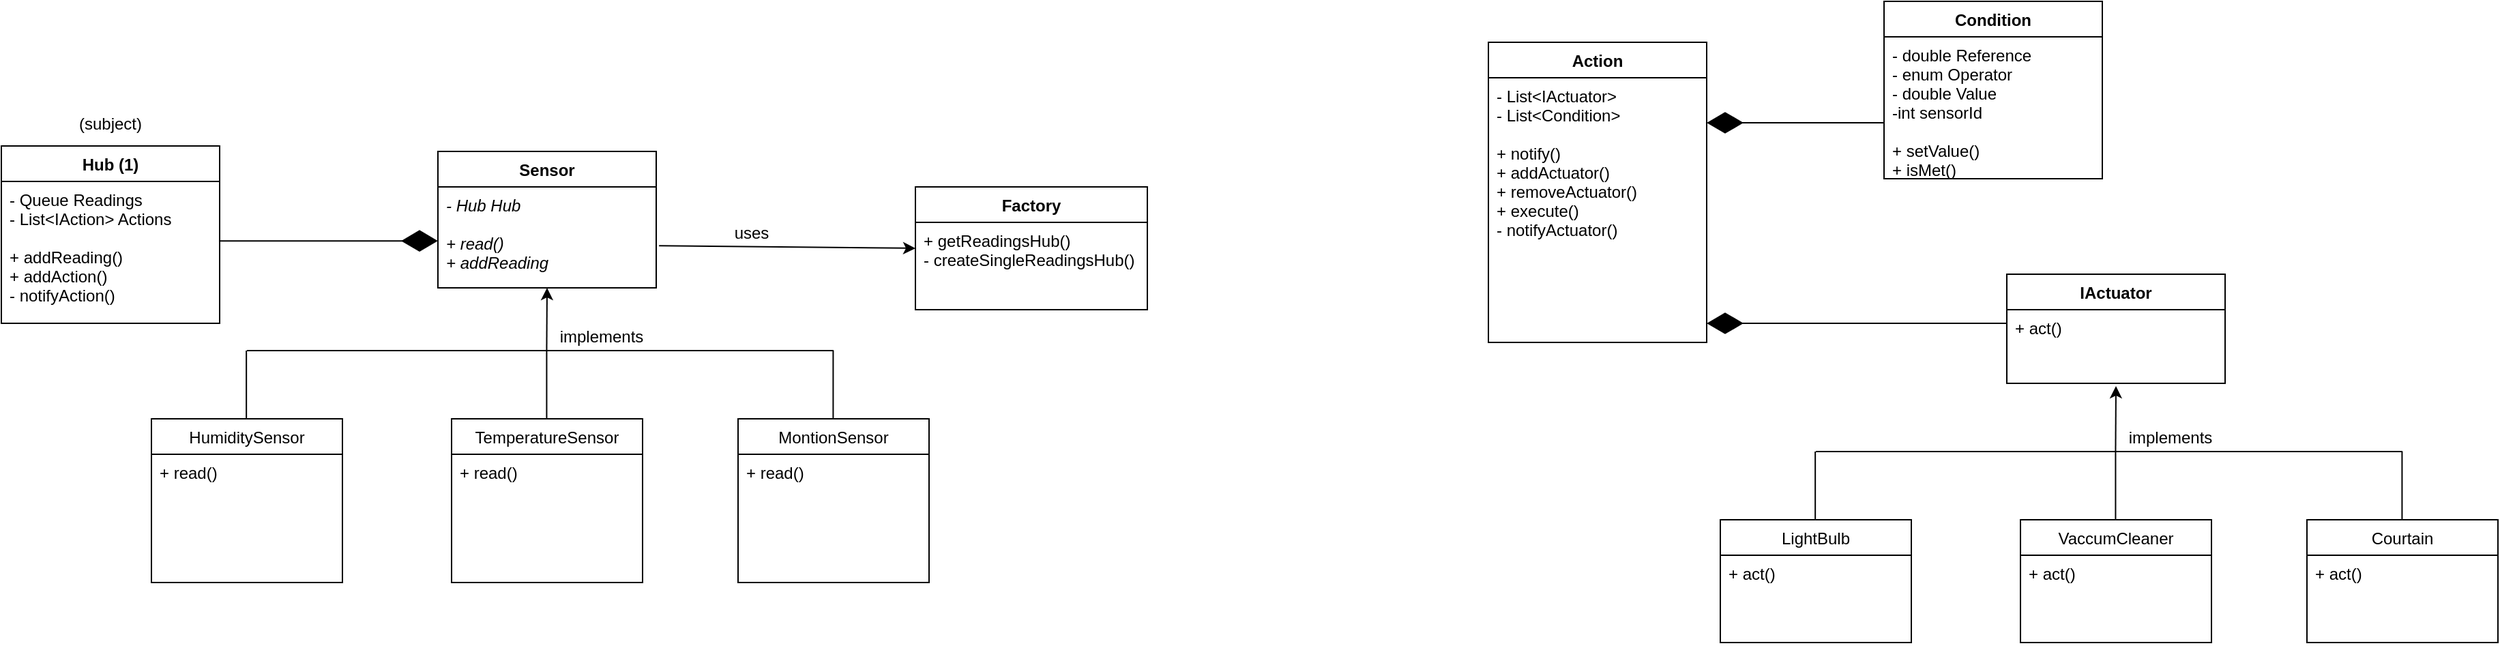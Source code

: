 <mxfile version="13.8.1" type="github" pages="2">
  <diagram id="-DA3yOhJrs75YxF_aAcX" name="Infrastructure">
    <mxGraphModel dx="2138" dy="579" grid="1" gridSize="10" guides="1" tooltips="1" connect="1" arrows="1" fold="1" page="1" pageScale="1" pageWidth="1100" pageHeight="850" math="0" shadow="0">
      <root>
        <mxCell id="s73eVonxJGU-Df75ncPL-0" />
        <mxCell id="s73eVonxJGU-Df75ncPL-1" parent="s73eVonxJGU-Df75ncPL-0" />
        <mxCell id="da1yrMn-F6lypCbw3D-A-13" value="" style="endArrow=none;html=1;" parent="s73eVonxJGU-Df75ncPL-1" edge="1">
          <mxGeometry width="50" height="50" relative="1" as="geometry">
            <mxPoint x="300" y="410" as="sourcePoint" />
            <mxPoint x="730" y="410" as="targetPoint" />
          </mxGeometry>
        </mxCell>
        <mxCell id="da1yrMn-F6lypCbw3D-A-14" value="" style="endArrow=classic;html=1;entryX=0.5;entryY=1.037;entryDx=0;entryDy=0;entryPerimeter=0;" parent="s73eVonxJGU-Df75ncPL-1" target="da1yrMn-F6lypCbw3D-A-10" edge="1">
          <mxGeometry width="50" height="50" relative="1" as="geometry">
            <mxPoint x="519.71" y="410" as="sourcePoint" />
            <mxPoint x="519.71" y="380" as="targetPoint" />
          </mxGeometry>
        </mxCell>
        <mxCell id="da1yrMn-F6lypCbw3D-A-15" value="" style="endArrow=none;html=1;" parent="s73eVonxJGU-Df75ncPL-1" edge="1">
          <mxGeometry width="50" height="50" relative="1" as="geometry">
            <mxPoint x="299.58" y="460" as="sourcePoint" />
            <mxPoint x="299.58" y="410" as="targetPoint" />
          </mxGeometry>
        </mxCell>
        <mxCell id="da1yrMn-F6lypCbw3D-A-16" value="" style="endArrow=none;html=1;" parent="s73eVonxJGU-Df75ncPL-1" edge="1">
          <mxGeometry width="50" height="50" relative="1" as="geometry">
            <mxPoint x="519.71" y="460" as="sourcePoint" />
            <mxPoint x="519.71" y="410" as="targetPoint" />
          </mxGeometry>
        </mxCell>
        <mxCell id="da1yrMn-F6lypCbw3D-A-17" value="" style="endArrow=none;html=1;" parent="s73eVonxJGU-Df75ncPL-1" edge="1">
          <mxGeometry width="50" height="50" relative="1" as="geometry">
            <mxPoint x="729.71" y="460" as="sourcePoint" />
            <mxPoint x="729.71" y="410" as="targetPoint" />
          </mxGeometry>
        </mxCell>
        <mxCell id="da1yrMn-F6lypCbw3D-A-18" value="implements" style="text;html=1;strokeColor=none;fillColor=none;align=center;verticalAlign=middle;whiteSpace=wrap;rounded=0;" parent="s73eVonxJGU-Df75ncPL-1" vertex="1">
          <mxGeometry x="540" y="390" width="40" height="20" as="geometry" />
        </mxCell>
        <mxCell id="yHA-x2E08DUfk_bQ417R-17" value="" style="endArrow=none;html=1;" parent="s73eVonxJGU-Df75ncPL-1" edge="1">
          <mxGeometry width="50" height="50" relative="1" as="geometry">
            <mxPoint x="-850" y="336" as="sourcePoint" />
            <mxPoint x="-420.0" y="336" as="targetPoint" />
          </mxGeometry>
        </mxCell>
        <mxCell id="yHA-x2E08DUfk_bQ417R-18" value="" style="endArrow=classic;html=1;" parent="s73eVonxJGU-Df75ncPL-1" edge="1">
          <mxGeometry width="50" height="50" relative="1" as="geometry">
            <mxPoint x="-630.29" y="336" as="sourcePoint" />
            <mxPoint x="-630" y="290" as="targetPoint" />
          </mxGeometry>
        </mxCell>
        <mxCell id="yHA-x2E08DUfk_bQ417R-19" value="" style="endArrow=none;html=1;" parent="s73eVonxJGU-Df75ncPL-1" edge="1">
          <mxGeometry width="50" height="50" relative="1" as="geometry">
            <mxPoint x="-850.42" y="386" as="sourcePoint" />
            <mxPoint x="-850.42" y="336" as="targetPoint" />
          </mxGeometry>
        </mxCell>
        <mxCell id="yHA-x2E08DUfk_bQ417R-20" value="" style="endArrow=none;html=1;" parent="s73eVonxJGU-Df75ncPL-1" edge="1">
          <mxGeometry width="50" height="50" relative="1" as="geometry">
            <mxPoint x="-630.29" y="386" as="sourcePoint" />
            <mxPoint x="-630.29" y="336" as="targetPoint" />
          </mxGeometry>
        </mxCell>
        <mxCell id="yHA-x2E08DUfk_bQ417R-21" value="" style="endArrow=none;html=1;" parent="s73eVonxJGU-Df75ncPL-1" edge="1">
          <mxGeometry width="50" height="50" relative="1" as="geometry">
            <mxPoint x="-420.29" y="386" as="sourcePoint" />
            <mxPoint x="-420.29" y="336" as="targetPoint" />
          </mxGeometry>
        </mxCell>
        <mxCell id="yHA-x2E08DUfk_bQ417R-33" value="implements" style="text;html=1;strokeColor=none;fillColor=none;align=center;verticalAlign=middle;whiteSpace=wrap;rounded=0;" parent="s73eVonxJGU-Df75ncPL-1" vertex="1">
          <mxGeometry x="-610" y="316" width="40" height="20" as="geometry" />
        </mxCell>
        <mxCell id="yHA-x2E08DUfk_bQ417R-40" value="" style="endArrow=classic;html=1;exitX=1.013;exitY=0.582;exitDx=0;exitDy=0;exitPerimeter=0;" parent="s73eVonxJGU-Df75ncPL-1" source="yHA-x2E08DUfk_bQ417R-30" edge="1">
          <mxGeometry width="50" height="50" relative="1" as="geometry">
            <mxPoint x="-540" y="261" as="sourcePoint" />
            <mxPoint x="-360" y="261" as="targetPoint" />
          </mxGeometry>
        </mxCell>
        <mxCell id="yHA-x2E08DUfk_bQ417R-42" value="(subject)" style="text;html=1;strokeColor=none;fillColor=none;align=center;verticalAlign=middle;whiteSpace=wrap;rounded=0;" parent="s73eVonxJGU-Df75ncPL-1" vertex="1">
          <mxGeometry x="-970" y="160" width="40" height="20" as="geometry" />
        </mxCell>
        <mxCell id="yHA-x2E08DUfk_bQ417R-44" value="uses" style="text;html=1;strokeColor=none;fillColor=none;align=center;verticalAlign=middle;whiteSpace=wrap;rounded=0;" parent="s73eVonxJGU-Df75ncPL-1" vertex="1">
          <mxGeometry x="-500" y="240" width="40" height="20" as="geometry" />
        </mxCell>
        <mxCell id="yHA-x2E08DUfk_bQ417R-48" value="" style="endArrow=diamondThin;endFill=1;endSize=24;html=1;" parent="s73eVonxJGU-Df75ncPL-1" edge="1">
          <mxGeometry width="160" relative="1" as="geometry">
            <mxPoint x="-870" y="255.58" as="sourcePoint" />
            <mxPoint x="-710" y="255.58" as="targetPoint" />
          </mxGeometry>
        </mxCell>
        <mxCell id="yHA-x2E08DUfk_bQ417R-50" value="" style="endArrow=diamondThin;endFill=1;endSize=24;html=1;" parent="s73eVonxJGU-Df75ncPL-1" edge="1">
          <mxGeometry width="160" relative="1" as="geometry">
            <mxPoint x="350" y="169" as="sourcePoint" />
            <mxPoint x="220" y="169" as="targetPoint" />
          </mxGeometry>
        </mxCell>
        <mxCell id="yHA-x2E08DUfk_bQ417R-51" value="" style="endArrow=diamondThin;endFill=1;endSize=24;html=1;" parent="s73eVonxJGU-Df75ncPL-1" edge="1">
          <mxGeometry width="160" relative="1" as="geometry">
            <mxPoint x="440" y="316" as="sourcePoint" />
            <mxPoint x="220" y="316" as="targetPoint" />
          </mxGeometry>
        </mxCell>
        <mxCell id="yHA-x2E08DUfk_bQ417R-46" value="Factory" style="swimlane;fontStyle=1;childLayout=stackLayout;horizontal=1;startSize=26;fillColor=none;horizontalStack=0;resizeParent=1;resizeParentMax=0;resizeLast=0;collapsible=1;marginBottom=0;" parent="s73eVonxJGU-Df75ncPL-1" vertex="1">
          <mxGeometry x="-360" y="216" width="170" height="90" as="geometry" />
        </mxCell>
        <mxCell id="yHA-x2E08DUfk_bQ417R-47" value="+ getReadingsHub()&#xa;- createSingleReadingsHub()" style="text;strokeColor=none;fillColor=none;align=left;verticalAlign=top;spacingLeft=4;spacingRight=4;overflow=hidden;rotatable=0;points=[[0,0.5],[1,0.5]];portConstraint=eastwest;" parent="yHA-x2E08DUfk_bQ417R-46" vertex="1">
          <mxGeometry y="26" width="170" height="64" as="geometry" />
        </mxCell>
        <mxCell id="yHA-x2E08DUfk_bQ417R-23" value="HumiditySensor" style="swimlane;fontStyle=0;childLayout=stackLayout;horizontal=1;startSize=26;fillColor=none;horizontalStack=0;resizeParent=1;resizeParentMax=0;resizeLast=0;collapsible=1;marginBottom=0;" parent="s73eVonxJGU-Df75ncPL-1" vertex="1">
          <mxGeometry x="-920" y="386" width="140" height="120" as="geometry" />
        </mxCell>
        <mxCell id="yHA-x2E08DUfk_bQ417R-24" value="+ read()&#xa;" style="text;strokeColor=none;fillColor=none;align=left;verticalAlign=top;spacingLeft=4;spacingRight=4;overflow=hidden;rotatable=0;points=[[0,0.5],[1,0.5]];portConstraint=eastwest;fontStyle=0" parent="yHA-x2E08DUfk_bQ417R-23" vertex="1">
          <mxGeometry y="26" width="140" height="94" as="geometry" />
        </mxCell>
        <mxCell id="yHA-x2E08DUfk_bQ417R-25" value="TemperatureSensor" style="swimlane;fontStyle=0;childLayout=stackLayout;horizontal=1;startSize=26;fillColor=none;horizontalStack=0;resizeParent=1;resizeParentMax=0;resizeLast=0;collapsible=1;marginBottom=0;" parent="s73eVonxJGU-Df75ncPL-1" vertex="1">
          <mxGeometry x="-700" y="386" width="140" height="120" as="geometry" />
        </mxCell>
        <mxCell id="yHA-x2E08DUfk_bQ417R-26" value="+ read()&#xa;" style="text;strokeColor=none;fillColor=none;align=left;verticalAlign=top;spacingLeft=4;spacingRight=4;overflow=hidden;rotatable=0;points=[[0,0.5],[1,0.5]];portConstraint=eastwest;" parent="yHA-x2E08DUfk_bQ417R-25" vertex="1">
          <mxGeometry y="26" width="140" height="94" as="geometry" />
        </mxCell>
        <mxCell id="yHA-x2E08DUfk_bQ417R-27" value="MontionSensor" style="swimlane;fontStyle=0;childLayout=stackLayout;horizontal=1;startSize=26;fillColor=none;horizontalStack=0;resizeParent=1;resizeParentMax=0;resizeLast=0;collapsible=1;marginBottom=0;" parent="s73eVonxJGU-Df75ncPL-1" vertex="1">
          <mxGeometry x="-490" y="386" width="140" height="120" as="geometry" />
        </mxCell>
        <mxCell id="yHA-x2E08DUfk_bQ417R-28" value="+ read()" style="text;strokeColor=none;fillColor=none;align=left;verticalAlign=top;spacingLeft=4;spacingRight=4;overflow=hidden;rotatable=0;points=[[0,0.5],[1,0.5]];portConstraint=eastwest;" parent="yHA-x2E08DUfk_bQ417R-27" vertex="1">
          <mxGeometry y="26" width="140" height="94" as="geometry" />
        </mxCell>
        <mxCell id="yHA-x2E08DUfk_bQ417R-29" value="Sensor" style="swimlane;fontStyle=1;align=center;verticalAlign=top;childLayout=stackLayout;horizontal=1;startSize=26;horizontalStack=0;resizeParent=1;resizeParentMax=0;resizeLast=0;collapsible=1;marginBottom=0;" parent="s73eVonxJGU-Df75ncPL-1" vertex="1">
          <mxGeometry x="-710" y="190" width="160" height="100" as="geometry" />
        </mxCell>
        <mxCell id="yHA-x2E08DUfk_bQ417R-30" value="- Hub Hub&#xa;&#xa;+ read()&#xa;+ addReading" style="text;strokeColor=none;fillColor=none;align=left;verticalAlign=top;spacingLeft=4;spacingRight=4;overflow=hidden;rotatable=0;points=[[0,0.5],[1,0.5]];portConstraint=eastwest;fontStyle=2" parent="yHA-x2E08DUfk_bQ417R-29" vertex="1">
          <mxGeometry y="26" width="160" height="74" as="geometry" />
        </mxCell>
        <mxCell id="yHA-x2E08DUfk_bQ417R-38" value="Hub (1)" style="swimlane;fontStyle=1;align=center;verticalAlign=top;childLayout=stackLayout;horizontal=1;startSize=26;horizontalStack=0;resizeParent=1;resizeParentMax=0;resizeLast=0;collapsible=1;marginBottom=0;" parent="s73eVonxJGU-Df75ncPL-1" vertex="1">
          <mxGeometry x="-1030" y="186" width="160" height="130" as="geometry" />
        </mxCell>
        <mxCell id="yHA-x2E08DUfk_bQ417R-39" value="- Queue Readings&#xa;- List&lt;IAction&gt; Actions&#xa;&#xa;+ addReading()&#xa;+ addAction()&#xa;- notifyAction()" style="text;strokeColor=none;fillColor=none;align=left;verticalAlign=top;spacingLeft=4;spacingRight=4;overflow=hidden;rotatable=0;points=[[0,0.5],[1,0.5]];portConstraint=eastwest;fontStyle=0" parent="yHA-x2E08DUfk_bQ417R-38" vertex="1">
          <mxGeometry y="26" width="160" height="104" as="geometry" />
        </mxCell>
        <mxCell id="yHA-x2E08DUfk_bQ417R-36" value="Condition" style="swimlane;fontStyle=1;align=center;verticalAlign=top;childLayout=stackLayout;horizontal=1;startSize=26;horizontalStack=0;resizeParent=1;resizeParentMax=0;resizeLast=0;collapsible=1;marginBottom=0;" parent="s73eVonxJGU-Df75ncPL-1" vertex="1">
          <mxGeometry x="350" y="80" width="160" height="130" as="geometry" />
        </mxCell>
        <mxCell id="yHA-x2E08DUfk_bQ417R-37" value="- double Reference&#xa;- enum Operator&#xa;- double Value&#xa;-int sensorId&#xa;&#xa;+ setValue()&#xa;+ isMet()&#xa;&#xa;" style="text;strokeColor=none;fillColor=none;align=left;verticalAlign=top;spacingLeft=4;spacingRight=4;overflow=hidden;rotatable=0;points=[[0,0.5],[1,0.5]];portConstraint=eastwest;fontStyle=0" parent="yHA-x2E08DUfk_bQ417R-36" vertex="1">
          <mxGeometry y="26" width="160" height="104" as="geometry" />
        </mxCell>
        <mxCell id="yHA-x2E08DUfk_bQ417R-34" value="Action" style="swimlane;fontStyle=1;align=center;verticalAlign=top;childLayout=stackLayout;horizontal=1;startSize=26;horizontalStack=0;resizeParent=1;resizeParentMax=0;resizeLast=0;collapsible=1;marginBottom=0;" parent="s73eVonxJGU-Df75ncPL-1" vertex="1">
          <mxGeometry x="60" y="110" width="160" height="220" as="geometry" />
        </mxCell>
        <mxCell id="yHA-x2E08DUfk_bQ417R-35" value="- List&lt;IActuator&gt;&#xa;- List&lt;Condition&gt;&#xa;&#xa;+ notify()&#xa;+ addActuator()&#xa;+ removeActuator()&#xa;+ execute()&#xa;- notifyActuator()&#xa;&#xa;" style="text;strokeColor=none;fillColor=none;align=left;verticalAlign=top;spacingLeft=4;spacingRight=4;overflow=hidden;rotatable=0;points=[[0,0.5],[1,0.5]];portConstraint=eastwest;fontStyle=0" parent="yHA-x2E08DUfk_bQ417R-34" vertex="1">
          <mxGeometry y="26" width="160" height="194" as="geometry" />
        </mxCell>
        <mxCell id="da1yrMn-F6lypCbw3D-A-3" value="LightBulb" style="swimlane;fontStyle=0;childLayout=stackLayout;horizontal=1;startSize=26;fillColor=none;horizontalStack=0;resizeParent=1;resizeParentMax=0;resizeLast=0;collapsible=1;marginBottom=0;" parent="s73eVonxJGU-Df75ncPL-1" vertex="1">
          <mxGeometry x="230" y="460" width="140" height="90" as="geometry" />
        </mxCell>
        <mxCell id="da1yrMn-F6lypCbw3D-A-4" value="+ act()" style="text;strokeColor=none;fillColor=none;align=left;verticalAlign=top;spacingLeft=4;spacingRight=4;overflow=hidden;rotatable=0;points=[[0,0.5],[1,0.5]];portConstraint=eastwest;fontStyle=0" parent="da1yrMn-F6lypCbw3D-A-3" vertex="1">
          <mxGeometry y="26" width="140" height="64" as="geometry" />
        </mxCell>
        <mxCell id="da1yrMn-F6lypCbw3D-A-5" value="VaccumCleaner" style="swimlane;fontStyle=0;childLayout=stackLayout;horizontal=1;startSize=26;fillColor=none;horizontalStack=0;resizeParent=1;resizeParentMax=0;resizeLast=0;collapsible=1;marginBottom=0;" parent="s73eVonxJGU-Df75ncPL-1" vertex="1">
          <mxGeometry x="450" y="460" width="140" height="90" as="geometry" />
        </mxCell>
        <mxCell id="da1yrMn-F6lypCbw3D-A-6" value="+ act()" style="text;strokeColor=none;fillColor=none;align=left;verticalAlign=top;spacingLeft=4;spacingRight=4;overflow=hidden;rotatable=0;points=[[0,0.5],[1,0.5]];portConstraint=eastwest;" parent="da1yrMn-F6lypCbw3D-A-5" vertex="1">
          <mxGeometry y="26" width="140" height="64" as="geometry" />
        </mxCell>
        <mxCell id="da1yrMn-F6lypCbw3D-A-7" value="Courtain" style="swimlane;fontStyle=0;childLayout=stackLayout;horizontal=1;startSize=26;fillColor=none;horizontalStack=0;resizeParent=1;resizeParentMax=0;resizeLast=0;collapsible=1;marginBottom=0;" parent="s73eVonxJGU-Df75ncPL-1" vertex="1">
          <mxGeometry x="660" y="460" width="140" height="90" as="geometry" />
        </mxCell>
        <mxCell id="da1yrMn-F6lypCbw3D-A-8" value="+ act()" style="text;strokeColor=none;fillColor=none;align=left;verticalAlign=top;spacingLeft=4;spacingRight=4;overflow=hidden;rotatable=0;points=[[0,0.5],[1,0.5]];portConstraint=eastwest;" parent="da1yrMn-F6lypCbw3D-A-7" vertex="1">
          <mxGeometry y="26" width="140" height="64" as="geometry" />
        </mxCell>
        <mxCell id="da1yrMn-F6lypCbw3D-A-9" value="IActuator" style="swimlane;fontStyle=1;align=center;verticalAlign=top;childLayout=stackLayout;horizontal=1;startSize=26;horizontalStack=0;resizeParent=1;resizeParentMax=0;resizeLast=0;collapsible=1;marginBottom=0;" parent="s73eVonxJGU-Df75ncPL-1" vertex="1">
          <mxGeometry x="440" y="280" width="160" height="80" as="geometry" />
        </mxCell>
        <mxCell id="da1yrMn-F6lypCbw3D-A-10" value="+ act()" style="text;strokeColor=none;fillColor=none;align=left;verticalAlign=top;spacingLeft=4;spacingRight=4;overflow=hidden;rotatable=0;points=[[0,0.5],[1,0.5]];portConstraint=eastwest;fontStyle=0" parent="da1yrMn-F6lypCbw3D-A-9" vertex="1">
          <mxGeometry y="26" width="160" height="54" as="geometry" />
        </mxCell>
      </root>
    </mxGraphModel>
  </diagram>
  <diagram id="pY9Ufgvs_-yKIoYmhegt" name="DiscoveryModule">
    <mxGraphModel dx="1221" dy="681" grid="1" gridSize="10" guides="1" tooltips="1" connect="1" arrows="1" fold="1" page="1" pageScale="1" pageWidth="850" pageHeight="1100" math="0" shadow="0">
      <root>
        <mxCell id="hQLb2Fpav6mraMfPaCfi-0" />
        <mxCell id="hQLb2Fpav6mraMfPaCfi-1" parent="hQLb2Fpav6mraMfPaCfi-0" />
        <mxCell id="hQLb2Fpav6mraMfPaCfi-2" style="edgeStyle=orthogonalEdgeStyle;rounded=0;orthogonalLoop=1;jettySize=auto;html=1;entryX=0.513;entryY=1.019;entryDx=0;entryDy=0;entryPerimeter=0;" edge="1" parent="hQLb2Fpav6mraMfPaCfi-1" source="hQLb2Fpav6mraMfPaCfi-7" target="hQLb2Fpav6mraMfPaCfi-12">
          <mxGeometry relative="1" as="geometry">
            <mxPoint x="650" y="360" as="targetPoint" />
          </mxGeometry>
        </mxCell>
        <mxCell id="hQLb2Fpav6mraMfPaCfi-3" style="edgeStyle=orthogonalEdgeStyle;rounded=0;orthogonalLoop=1;jettySize=auto;html=1;entryX=0.516;entryY=1.032;entryDx=0;entryDy=0;entryPerimeter=0;" edge="1" parent="hQLb2Fpav6mraMfPaCfi-1" source="hQLb2Fpav6mraMfPaCfi-9" target="hQLb2Fpav6mraMfPaCfi-12">
          <mxGeometry relative="1" as="geometry">
            <mxPoint x="652.16" y="356.312" as="targetPoint" />
            <Array as="points">
              <mxPoint x="860" y="400" />
              <mxPoint x="653" y="400" />
            </Array>
          </mxGeometry>
        </mxCell>
        <mxCell id="hQLb2Fpav6mraMfPaCfi-4" style="edgeStyle=orthogonalEdgeStyle;rounded=0;orthogonalLoop=1;jettySize=auto;html=1;entryX=0.496;entryY=1.036;entryDx=0;entryDy=0;entryPerimeter=0;" edge="1" parent="hQLb2Fpav6mraMfPaCfi-1" source="hQLb2Fpav6mraMfPaCfi-5" target="hQLb2Fpav6mraMfPaCfi-12">
          <mxGeometry relative="1" as="geometry">
            <mxPoint x="650.08" y="355.012" as="targetPoint" />
            <Array as="points">
              <mxPoint x="430" y="400" />
              <mxPoint x="649" y="400" />
            </Array>
          </mxGeometry>
        </mxCell>
        <mxCell id="hQLb2Fpav6mraMfPaCfi-5" value="LightBulb" style="swimlane;fontStyle=0;childLayout=stackLayout;horizontal=1;startSize=26;fillColor=none;horizontalStack=0;resizeParent=1;resizeParentMax=0;resizeLast=0;collapsible=1;marginBottom=0;" vertex="1" parent="hQLb2Fpav6mraMfPaCfi-1">
          <mxGeometry x="360" y="430" width="140" height="90" as="geometry" />
        </mxCell>
        <mxCell id="hQLb2Fpav6mraMfPaCfi-6" value="+ lightIntensity()&#xa;+ connect()&#xa;+ disconnect()" style="text;strokeColor=none;fillColor=none;align=left;verticalAlign=top;spacingLeft=4;spacingRight=4;overflow=hidden;rotatable=0;points=[[0,0.5],[1,0.5]];portConstraint=eastwest;fontStyle=0" vertex="1" parent="hQLb2Fpav6mraMfPaCfi-5">
          <mxGeometry y="26" width="140" height="64" as="geometry" />
        </mxCell>
        <mxCell id="hQLb2Fpav6mraMfPaCfi-7" value="VaccumCleaner" style="swimlane;fontStyle=0;childLayout=stackLayout;horizontal=1;startSize=26;fillColor=none;horizontalStack=0;resizeParent=1;resizeParentMax=0;resizeLast=0;collapsible=1;marginBottom=0;" vertex="1" parent="hQLb2Fpav6mraMfPaCfi-1">
          <mxGeometry x="580" y="430" width="140" height="90" as="geometry" />
        </mxCell>
        <mxCell id="hQLb2Fpav6mraMfPaCfi-8" value="+ act()&#xa;+ connect()&#xa;+ disconnect()" style="text;strokeColor=none;fillColor=none;align=left;verticalAlign=top;spacingLeft=4;spacingRight=4;overflow=hidden;rotatable=0;points=[[0,0.5],[1,0.5]];portConstraint=eastwest;" vertex="1" parent="hQLb2Fpav6mraMfPaCfi-7">
          <mxGeometry y="26" width="140" height="64" as="geometry" />
        </mxCell>
        <mxCell id="hQLb2Fpav6mraMfPaCfi-9" value="Courtain" style="swimlane;fontStyle=0;childLayout=stackLayout;horizontal=1;startSize=26;fillColor=none;horizontalStack=0;resizeParent=1;resizeParentMax=0;resizeLast=0;collapsible=1;marginBottom=0;" vertex="1" parent="hQLb2Fpav6mraMfPaCfi-1">
          <mxGeometry x="790" y="430" width="140" height="90" as="geometry" />
        </mxCell>
        <mxCell id="hQLb2Fpav6mraMfPaCfi-10" value="+ act()&#xa;+ connect()&#xa;+ disconnect()" style="text;strokeColor=none;fillColor=none;align=left;verticalAlign=top;spacingLeft=4;spacingRight=4;overflow=hidden;rotatable=0;points=[[0,0.5],[1,0.5]];portConstraint=eastwest;" vertex="1" parent="hQLb2Fpav6mraMfPaCfi-9">
          <mxGeometry y="26" width="140" height="64" as="geometry" />
        </mxCell>
        <mxCell id="hQLb2Fpav6mraMfPaCfi-11" value="IActuator" style="swimlane;fontStyle=3;align=center;verticalAlign=top;childLayout=stackLayout;horizontal=1;startSize=26;horizontalStack=0;resizeParent=1;resizeParentMax=0;resizeLast=0;collapsible=1;marginBottom=0;" vertex="1" parent="hQLb2Fpav6mraMfPaCfi-1">
          <mxGeometry x="570" y="280" width="160" height="80" as="geometry" />
        </mxCell>
        <mxCell id="hQLb2Fpav6mraMfPaCfi-12" value="+ act()&#xa;+ connect()&#xa;+ disconnect()" style="text;strokeColor=none;fillColor=none;align=left;verticalAlign=top;spacingLeft=4;spacingRight=4;overflow=hidden;rotatable=0;points=[[0,0.5],[1,0.5]];portConstraint=eastwest;fontStyle=2" vertex="1" parent="hQLb2Fpav6mraMfPaCfi-11">
          <mxGeometry y="26" width="160" height="54" as="geometry" />
        </mxCell>
        <mxCell id="hQLb2Fpav6mraMfPaCfi-13" value="BoschLightBulb" style="swimlane;fontStyle=0;childLayout=stackLayout;horizontal=1;startSize=26;fillColor=none;horizontalStack=0;resizeParent=1;resizeParentMax=0;resizeLast=0;collapsible=1;marginBottom=0;" vertex="1" parent="hQLb2Fpav6mraMfPaCfi-1">
          <mxGeometry x="240" y="580" width="140" height="90" as="geometry" />
        </mxCell>
        <mxCell id="hQLb2Fpav6mraMfPaCfi-14" value="+ act()&#xa;+ connect()&#xa;+ disconnect()" style="text;strokeColor=none;fillColor=none;align=left;verticalAlign=top;spacingLeft=4;spacingRight=4;overflow=hidden;rotatable=0;points=[[0,0.5],[1,0.5]];portConstraint=eastwest;fontStyle=0" vertex="1" parent="hQLb2Fpav6mraMfPaCfi-13">
          <mxGeometry y="26" width="140" height="64" as="geometry" />
        </mxCell>
        <mxCell id="hQLb2Fpav6mraMfPaCfi-15" value="SamsungLightBulb" style="swimlane;fontStyle=0;childLayout=stackLayout;horizontal=1;startSize=26;fillColor=none;horizontalStack=0;resizeParent=1;resizeParentMax=0;resizeLast=0;collapsible=1;marginBottom=0;" vertex="1" parent="hQLb2Fpav6mraMfPaCfi-1">
          <mxGeometry x="410" y="580" width="140" height="90" as="geometry" />
        </mxCell>
        <mxCell id="hQLb2Fpav6mraMfPaCfi-16" value="+ act()&#xa;+ connect()&#xa;+ disconnect()" style="text;strokeColor=none;fillColor=none;align=left;verticalAlign=top;spacingLeft=4;spacingRight=4;overflow=hidden;rotatable=0;points=[[0,0.5],[1,0.5]];portConstraint=eastwest;fontStyle=0" vertex="1" parent="hQLb2Fpav6mraMfPaCfi-15">
          <mxGeometry y="26" width="140" height="64" as="geometry" />
        </mxCell>
        <mxCell id="hQLb2Fpav6mraMfPaCfi-17" value="" style="endArrow=classic;html=1;exitX=0.5;exitY=0;exitDx=0;exitDy=0;entryX=0.5;entryY=1.022;entryDx=0;entryDy=0;entryPerimeter=0;" edge="1" parent="hQLb2Fpav6mraMfPaCfi-1" source="hQLb2Fpav6mraMfPaCfi-15" target="hQLb2Fpav6mraMfPaCfi-6">
          <mxGeometry width="50" height="50" relative="1" as="geometry">
            <mxPoint x="620" y="500" as="sourcePoint" />
            <mxPoint x="670" y="450" as="targetPoint" />
          </mxGeometry>
        </mxCell>
        <mxCell id="hQLb2Fpav6mraMfPaCfi-18" value="" style="endArrow=classic;html=1;exitX=0.5;exitY=0;exitDx=0;exitDy=0;entryX=0.526;entryY=1.041;entryDx=0;entryDy=0;entryPerimeter=0;" edge="1" parent="hQLb2Fpav6mraMfPaCfi-1" source="hQLb2Fpav6mraMfPaCfi-13" target="hQLb2Fpav6mraMfPaCfi-6">
          <mxGeometry width="50" height="50" relative="1" as="geometry">
            <mxPoint x="640" y="510" as="sourcePoint" />
            <mxPoint x="690" y="460" as="targetPoint" />
          </mxGeometry>
        </mxCell>
        <mxCell id="hQLb2Fpav6mraMfPaCfi-36" value="DiscoveryModule" style="swimlane;fontStyle=1;align=center;verticalAlign=top;childLayout=stackLayout;horizontal=1;startSize=26;horizontalStack=0;resizeParent=1;resizeParentMax=0;resizeLast=0;collapsible=1;marginBottom=0;" vertex="1" parent="hQLb2Fpav6mraMfPaCfi-1">
          <mxGeometry x="50" y="280" width="160" height="80" as="geometry" />
        </mxCell>
        <mxCell id="hQLb2Fpav6mraMfPaCfi-37" value="+ readCSV()&#xa;+ instantiateModule()&#xa;+ processEvents()&#xa;" style="text;strokeColor=none;fillColor=none;align=left;verticalAlign=top;spacingLeft=4;spacingRight=4;overflow=hidden;rotatable=0;points=[[0,0.5],[1,0.5]];portConstraint=eastwest;fontStyle=2" vertex="1" parent="hQLb2Fpav6mraMfPaCfi-36">
          <mxGeometry y="26" width="160" height="54" as="geometry" />
        </mxCell>
      </root>
    </mxGraphModel>
  </diagram>
</mxfile>
